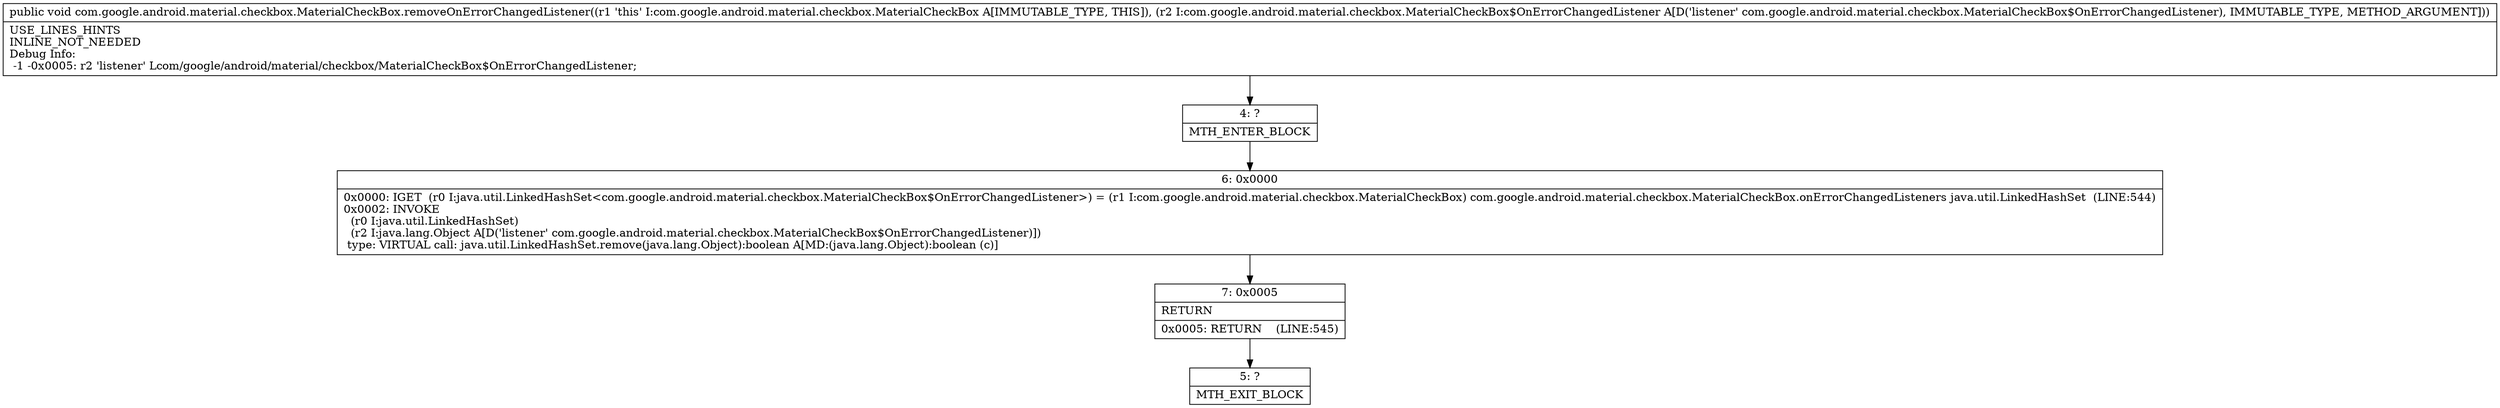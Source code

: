 digraph "CFG forcom.google.android.material.checkbox.MaterialCheckBox.removeOnErrorChangedListener(Lcom\/google\/android\/material\/checkbox\/MaterialCheckBox$OnErrorChangedListener;)V" {
Node_4 [shape=record,label="{4\:\ ?|MTH_ENTER_BLOCK\l}"];
Node_6 [shape=record,label="{6\:\ 0x0000|0x0000: IGET  (r0 I:java.util.LinkedHashSet\<com.google.android.material.checkbox.MaterialCheckBox$OnErrorChangedListener\>) = (r1 I:com.google.android.material.checkbox.MaterialCheckBox) com.google.android.material.checkbox.MaterialCheckBox.onErrorChangedListeners java.util.LinkedHashSet  (LINE:544)\l0x0002: INVOKE  \l  (r0 I:java.util.LinkedHashSet)\l  (r2 I:java.lang.Object A[D('listener' com.google.android.material.checkbox.MaterialCheckBox$OnErrorChangedListener)])\l type: VIRTUAL call: java.util.LinkedHashSet.remove(java.lang.Object):boolean A[MD:(java.lang.Object):boolean (c)]\l}"];
Node_7 [shape=record,label="{7\:\ 0x0005|RETURN\l|0x0005: RETURN    (LINE:545)\l}"];
Node_5 [shape=record,label="{5\:\ ?|MTH_EXIT_BLOCK\l}"];
MethodNode[shape=record,label="{public void com.google.android.material.checkbox.MaterialCheckBox.removeOnErrorChangedListener((r1 'this' I:com.google.android.material.checkbox.MaterialCheckBox A[IMMUTABLE_TYPE, THIS]), (r2 I:com.google.android.material.checkbox.MaterialCheckBox$OnErrorChangedListener A[D('listener' com.google.android.material.checkbox.MaterialCheckBox$OnErrorChangedListener), IMMUTABLE_TYPE, METHOD_ARGUMENT]))  | USE_LINES_HINTS\lINLINE_NOT_NEEDED\lDebug Info:\l  \-1 \-0x0005: r2 'listener' Lcom\/google\/android\/material\/checkbox\/MaterialCheckBox$OnErrorChangedListener;\l}"];
MethodNode -> Node_4;Node_4 -> Node_6;
Node_6 -> Node_7;
Node_7 -> Node_5;
}

